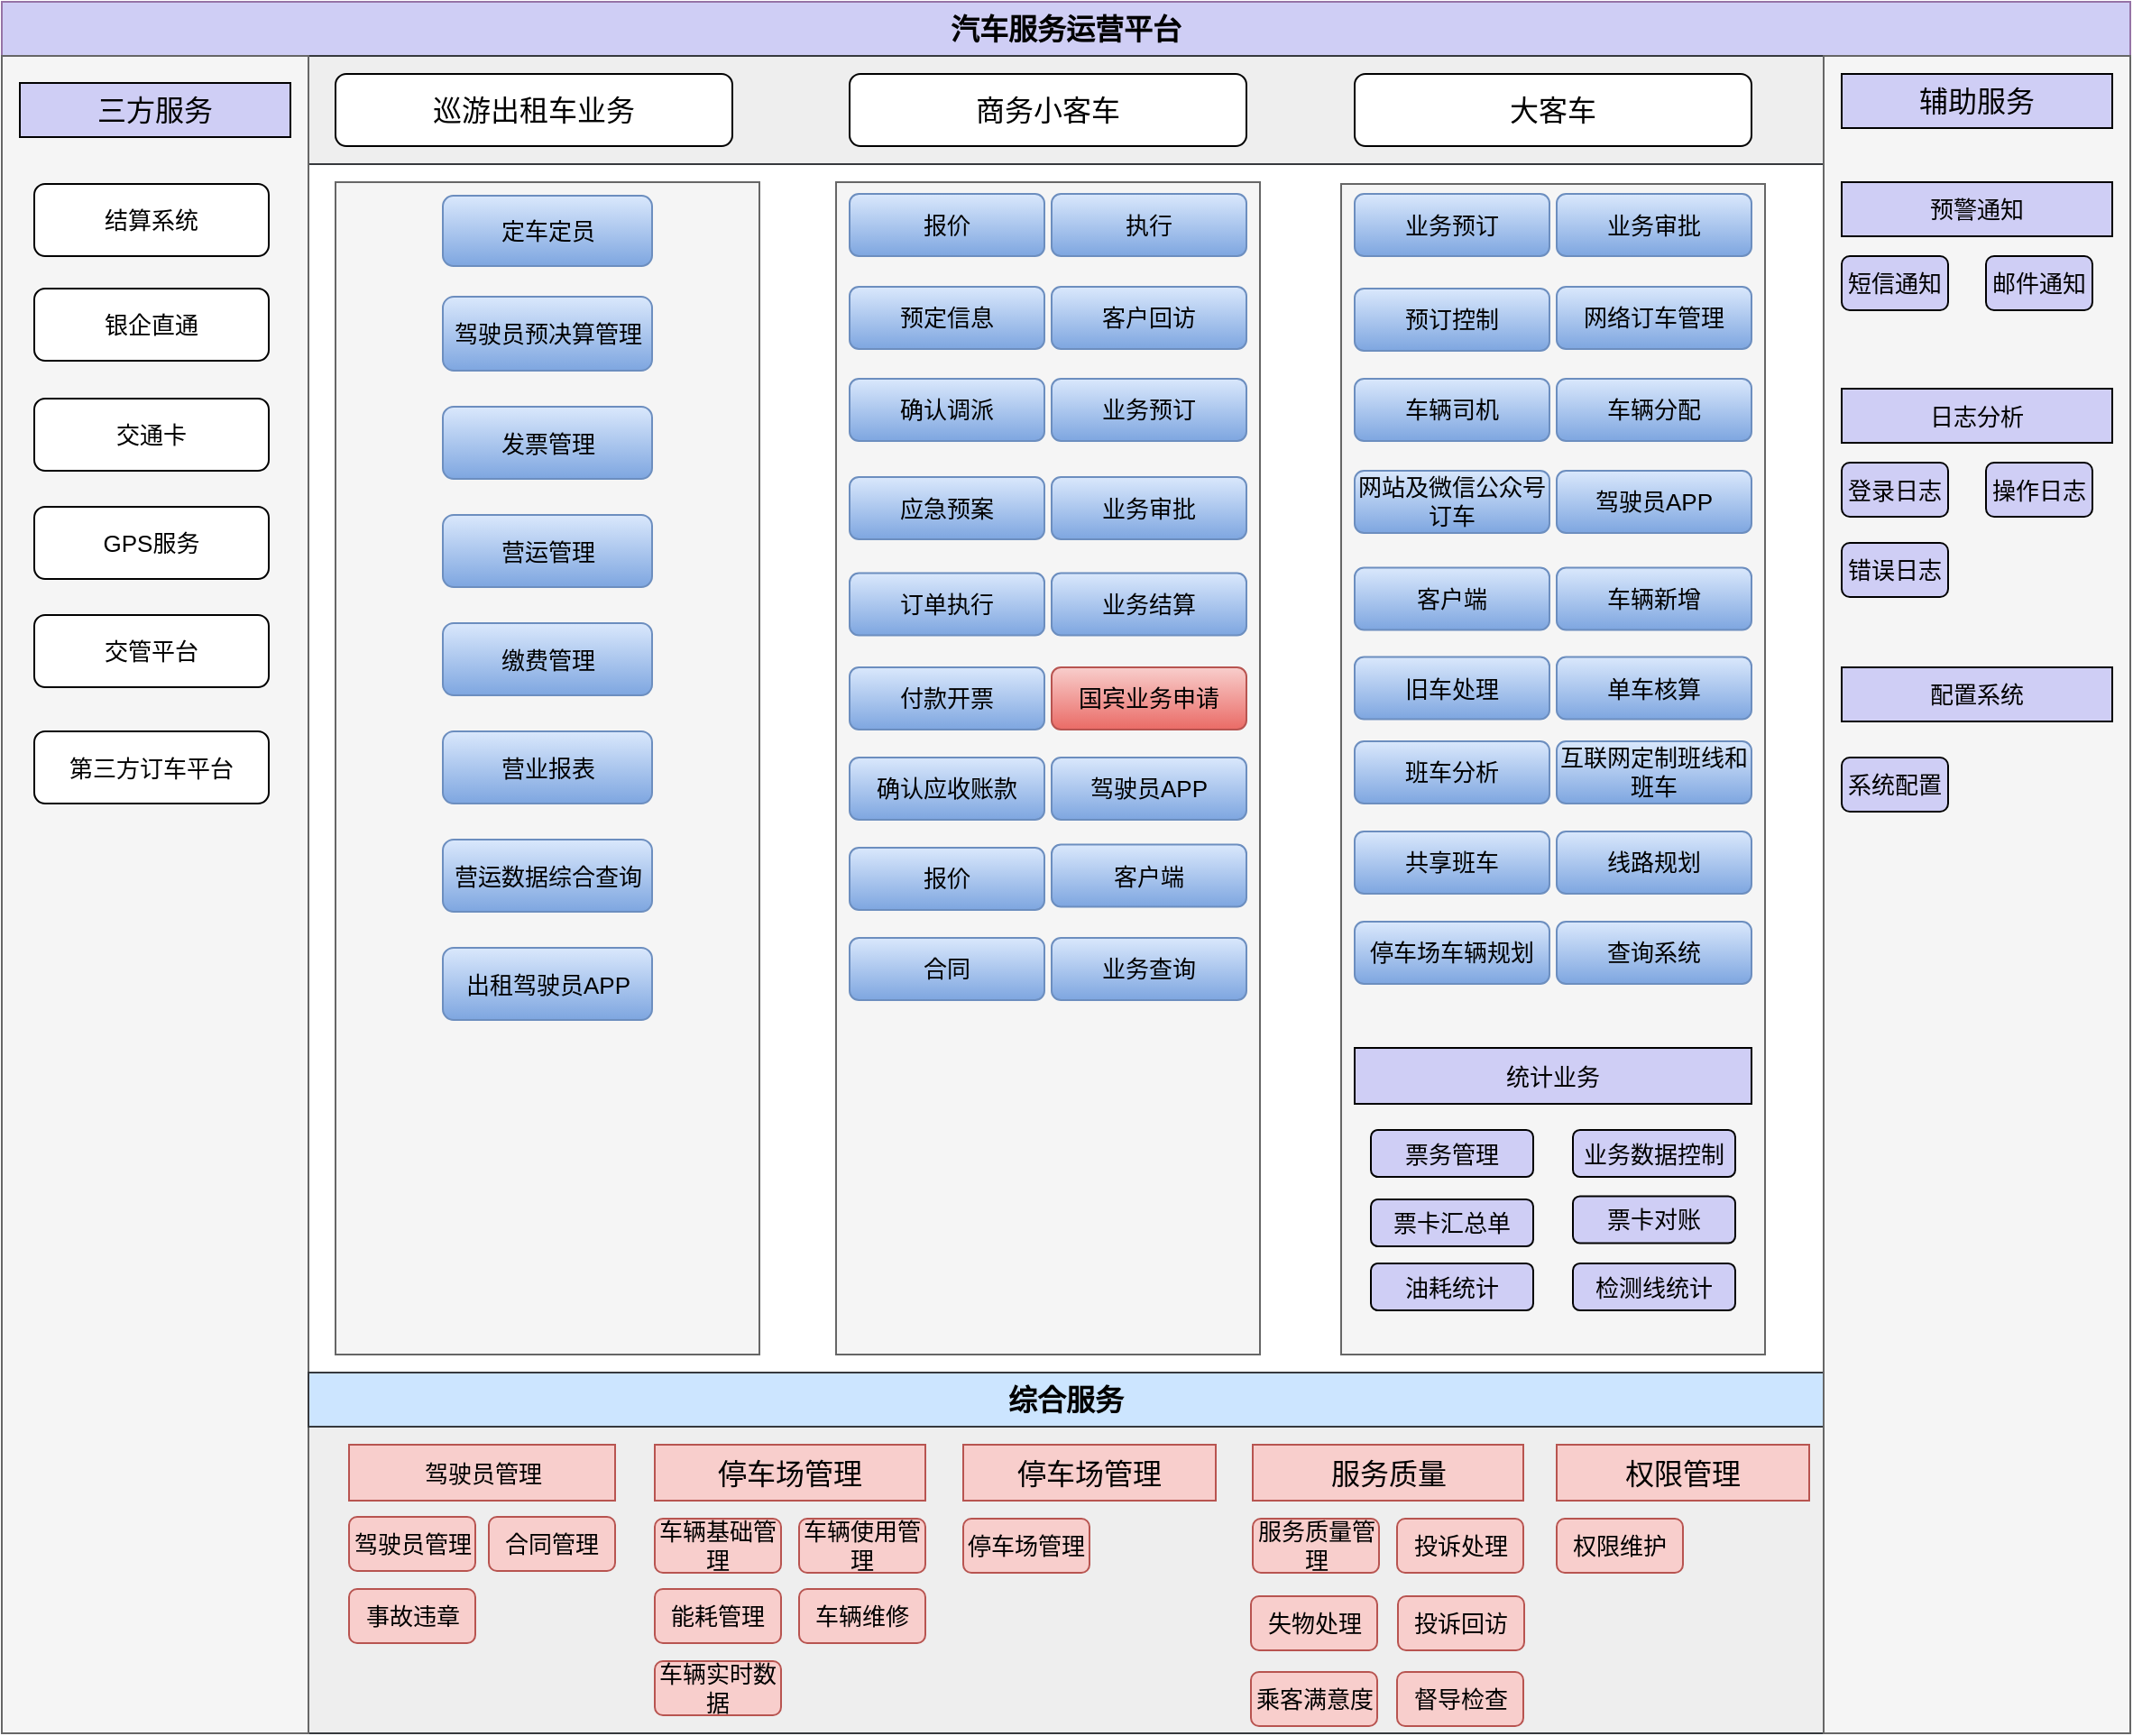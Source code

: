 <mxfile version="16.0.3" type="github">
  <diagram id="PbEHLwvle0bfFOzdE0RF" name="第 1 页">
    <mxGraphModel dx="1422" dy="762" grid="1" gridSize="10" guides="1" tooltips="1" connect="1" arrows="1" fold="1" page="1" pageScale="1" pageWidth="827" pageHeight="1169" math="0" shadow="0">
      <root>
        <mxCell id="0" />
        <mxCell id="1" parent="0" />
        <mxCell id="bQanzyuvM3PR-ToL9I3--1" value="" style="rounded=0;whiteSpace=wrap;html=1;" vertex="1" parent="1">
          <mxGeometry x="220" y="90" width="990" height="960" as="geometry" />
        </mxCell>
        <mxCell id="bQanzyuvM3PR-ToL9I3--2" value="汽车服务运营平台" style="rounded=0;whiteSpace=wrap;html=1;fillColor=#CFCEF5;strokeColor=#9673a6;fontStyle=1;fontSize=16;" vertex="1" parent="1">
          <mxGeometry x="200" y="90" width="1180" height="30" as="geometry" />
        </mxCell>
        <mxCell id="bQanzyuvM3PR-ToL9I3--3" value="" style="rounded=0;whiteSpace=wrap;html=1;fontSize=16;fillColor=#eeeeee;strokeColor=#36393d;" vertex="1" parent="1">
          <mxGeometry x="220" y="120" width="990" height="60" as="geometry" />
        </mxCell>
        <mxCell id="bQanzyuvM3PR-ToL9I3--5" value="巡游出租车业务" style="rounded=1;whiteSpace=wrap;html=1;fontSize=16;" vertex="1" parent="1">
          <mxGeometry x="385" y="130" width="220" height="40" as="geometry" />
        </mxCell>
        <mxCell id="bQanzyuvM3PR-ToL9I3--6" value="商务小客车" style="rounded=1;whiteSpace=wrap;html=1;fontSize=16;" vertex="1" parent="1">
          <mxGeometry x="670" y="130" width="220" height="40" as="geometry" />
        </mxCell>
        <mxCell id="bQanzyuvM3PR-ToL9I3--7" value="大客车" style="rounded=1;whiteSpace=wrap;html=1;fontSize=16;" vertex="1" parent="1">
          <mxGeometry x="950" y="130" width="220" height="40" as="geometry" />
        </mxCell>
        <mxCell id="bQanzyuvM3PR-ToL9I3--8" value="" style="rounded=0;whiteSpace=wrap;html=1;fontSize=16;fillColor=#eeeeee;strokeColor=#36393d;" vertex="1" parent="1">
          <mxGeometry x="370" y="880" width="840" height="170" as="geometry" />
        </mxCell>
        <mxCell id="bQanzyuvM3PR-ToL9I3--24" value="" style="rounded=0;whiteSpace=wrap;html=1;fontSize=16;fillColor=#f5f5f5;strokeColor=#666666;fontColor=#333333;" vertex="1" parent="1">
          <mxGeometry x="200" y="120" width="170" height="930" as="geometry" />
        </mxCell>
        <mxCell id="bQanzyuvM3PR-ToL9I3--25" value="三方服务" style="rounded=0;whiteSpace=wrap;html=1;fontSize=16;fillColor=#CFCEF5;" vertex="1" parent="1">
          <mxGeometry x="210" y="135" width="150" height="30" as="geometry" />
        </mxCell>
        <mxCell id="bQanzyuvM3PR-ToL9I3--26" value="结算系统" style="rounded=1;whiteSpace=wrap;html=1;fontSize=13;" vertex="1" parent="1">
          <mxGeometry x="218" y="191" width="130" height="40" as="geometry" />
        </mxCell>
        <mxCell id="bQanzyuvM3PR-ToL9I3--27" value="银企直通" style="rounded=1;whiteSpace=wrap;html=1;fontSize=13;" vertex="1" parent="1">
          <mxGeometry x="218" y="249" width="130" height="40" as="geometry" />
        </mxCell>
        <mxCell id="bQanzyuvM3PR-ToL9I3--28" value="交通卡" style="rounded=1;whiteSpace=wrap;html=1;fontSize=13;" vertex="1" parent="1">
          <mxGeometry x="218" y="310" width="130" height="40" as="geometry" />
        </mxCell>
        <mxCell id="bQanzyuvM3PR-ToL9I3--29" value="GPS服务" style="rounded=1;whiteSpace=wrap;html=1;fontSize=13;" vertex="1" parent="1">
          <mxGeometry x="218" y="370" width="130" height="40" as="geometry" />
        </mxCell>
        <mxCell id="bQanzyuvM3PR-ToL9I3--30" value="交管平台" style="rounded=1;whiteSpace=wrap;html=1;fontSize=13;" vertex="1" parent="1">
          <mxGeometry x="218" y="430" width="130" height="40" as="geometry" />
        </mxCell>
        <mxCell id="bQanzyuvM3PR-ToL9I3--45" value="" style="rounded=0;whiteSpace=wrap;html=1;fontSize=13;fillColor=#f5f5f5;strokeColor=#666666;fontColor=#333333;" vertex="1" parent="1">
          <mxGeometry x="385" y="190" width="235" height="650" as="geometry" />
        </mxCell>
        <mxCell id="bQanzyuvM3PR-ToL9I3--34" value="定车定员" style="rounded=1;whiteSpace=wrap;html=1;fontSize=13;fillColor=#dae8fc;strokeColor=#6c8ebf;gradientColor=#7ea6e0;" vertex="1" parent="1">
          <mxGeometry x="444.5" y="197.5" width="116" height="39" as="geometry" />
        </mxCell>
        <mxCell id="bQanzyuvM3PR-ToL9I3--35" value="驾驶员预决算管理" style="rounded=1;whiteSpace=wrap;html=1;fontSize=13;fillColor=#dae8fc;strokeColor=#6c8ebf;gradientColor=#7ea6e0;" vertex="1" parent="1">
          <mxGeometry x="444.5" y="253.5" width="116" height="41" as="geometry" />
        </mxCell>
        <mxCell id="bQanzyuvM3PR-ToL9I3--36" value="发票管理" style="rounded=1;whiteSpace=wrap;html=1;fontSize=13;fillColor=#dae8fc;strokeColor=#6c8ebf;gradientColor=#7ea6e0;" vertex="1" parent="1">
          <mxGeometry x="444.5" y="314.5" width="116" height="40" as="geometry" />
        </mxCell>
        <mxCell id="bQanzyuvM3PR-ToL9I3--37" value="营运管理" style="rounded=1;whiteSpace=wrap;html=1;fontSize=13;fillColor=#dae8fc;strokeColor=#6c8ebf;gradientColor=#7ea6e0;" vertex="1" parent="1">
          <mxGeometry x="444.5" y="374.5" width="116" height="40" as="geometry" />
        </mxCell>
        <mxCell id="bQanzyuvM3PR-ToL9I3--38" value="缴费管理" style="rounded=1;whiteSpace=wrap;html=1;fontSize=13;fillColor=#dae8fc;strokeColor=#6c8ebf;gradientColor=#7ea6e0;" vertex="1" parent="1">
          <mxGeometry x="444.5" y="434.5" width="116" height="40" as="geometry" />
        </mxCell>
        <mxCell id="bQanzyuvM3PR-ToL9I3--39" value="营业报表" style="rounded=1;whiteSpace=wrap;html=1;fontSize=13;fillColor=#dae8fc;strokeColor=#6c8ebf;gradientColor=#7ea6e0;" vertex="1" parent="1">
          <mxGeometry x="444.5" y="494.5" width="116" height="40" as="geometry" />
        </mxCell>
        <mxCell id="bQanzyuvM3PR-ToL9I3--41" value="营运数据综合查询" style="rounded=1;whiteSpace=wrap;html=1;fontSize=13;fillColor=#dae8fc;strokeColor=#6c8ebf;gradientColor=#7ea6e0;" vertex="1" parent="1">
          <mxGeometry x="444.5" y="554.5" width="116" height="40" as="geometry" />
        </mxCell>
        <mxCell id="bQanzyuvM3PR-ToL9I3--43" value="出租驾驶员APP" style="rounded=1;whiteSpace=wrap;html=1;fontSize=13;fillColor=#dae8fc;strokeColor=#6c8ebf;gradientColor=#7ea6e0;" vertex="1" parent="1">
          <mxGeometry x="444.5" y="614.5" width="116" height="40" as="geometry" />
        </mxCell>
        <mxCell id="bQanzyuvM3PR-ToL9I3--46" value="第三方订车平台" style="rounded=1;whiteSpace=wrap;html=1;fontSize=13;" vertex="1" parent="1">
          <mxGeometry x="218" y="494.5" width="130" height="40" as="geometry" />
        </mxCell>
        <mxCell id="bQanzyuvM3PR-ToL9I3--47" value="" style="rounded=0;whiteSpace=wrap;html=1;fontSize=13;fillColor=#f5f5f5;strokeColor=#666666;fontColor=#333333;" vertex="1" parent="1">
          <mxGeometry x="662.5" y="190" width="235" height="650" as="geometry" />
        </mxCell>
        <mxCell id="bQanzyuvM3PR-ToL9I3--48" value="报价" style="rounded=1;whiteSpace=wrap;html=1;fontSize=13;fillColor=#dae8fc;strokeColor=#6c8ebf;gradientColor=#7ea6e0;" vertex="1" parent="1">
          <mxGeometry x="670" y="196.5" width="108" height="34.5" as="geometry" />
        </mxCell>
        <mxCell id="bQanzyuvM3PR-ToL9I3--49" value="预定信息" style="rounded=1;whiteSpace=wrap;html=1;fontSize=13;fillColor=#dae8fc;strokeColor=#6c8ebf;gradientColor=#7ea6e0;" vertex="1" parent="1">
          <mxGeometry x="670" y="248" width="108" height="34.5" as="geometry" />
        </mxCell>
        <mxCell id="bQanzyuvM3PR-ToL9I3--50" value="确认调派" style="rounded=1;whiteSpace=wrap;html=1;fontSize=13;fillColor=#dae8fc;strokeColor=#6c8ebf;gradientColor=#7ea6e0;" vertex="1" parent="1">
          <mxGeometry x="670" y="299" width="108" height="34.5" as="geometry" />
        </mxCell>
        <mxCell id="bQanzyuvM3PR-ToL9I3--51" value="应急预案" style="rounded=1;whiteSpace=wrap;html=1;fontSize=13;fillColor=#dae8fc;strokeColor=#6c8ebf;gradientColor=#7ea6e0;" vertex="1" parent="1">
          <mxGeometry x="670" y="353.5" width="108" height="34.5" as="geometry" />
        </mxCell>
        <mxCell id="bQanzyuvM3PR-ToL9I3--52" value="付款开票" style="rounded=1;whiteSpace=wrap;html=1;fontSize=13;fillColor=#dae8fc;strokeColor=#6c8ebf;gradientColor=#7ea6e0;" vertex="1" parent="1">
          <mxGeometry x="670" y="459" width="108" height="34.5" as="geometry" />
        </mxCell>
        <mxCell id="bQanzyuvM3PR-ToL9I3--53" value="确认应收账款" style="rounded=1;whiteSpace=wrap;html=1;fontSize=13;fillColor=#dae8fc;strokeColor=#6c8ebf;gradientColor=#7ea6e0;" vertex="1" parent="1">
          <mxGeometry x="670" y="509" width="108" height="34.5" as="geometry" />
        </mxCell>
        <mxCell id="bQanzyuvM3PR-ToL9I3--55" value="报价" style="rounded=1;whiteSpace=wrap;html=1;fontSize=13;fillColor=#dae8fc;strokeColor=#6c8ebf;gradientColor=#7ea6e0;" vertex="1" parent="1">
          <mxGeometry x="670" y="559" width="108" height="34.5" as="geometry" />
        </mxCell>
        <mxCell id="bQanzyuvM3PR-ToL9I3--56" value="合同" style="rounded=1;whiteSpace=wrap;html=1;fontSize=13;fillColor=#dae8fc;strokeColor=#6c8ebf;gradientColor=#7ea6e0;" vertex="1" parent="1">
          <mxGeometry x="670" y="609" width="108" height="34.5" as="geometry" />
        </mxCell>
        <mxCell id="bQanzyuvM3PR-ToL9I3--57" value="订单执行" style="rounded=1;whiteSpace=wrap;html=1;fontSize=13;fillColor=#dae8fc;strokeColor=#6c8ebf;gradientColor=#7ea6e0;" vertex="1" parent="1">
          <mxGeometry x="670" y="406.75" width="108" height="34.5" as="geometry" />
        </mxCell>
        <mxCell id="bQanzyuvM3PR-ToL9I3--58" value="执行" style="rounded=1;whiteSpace=wrap;html=1;fontSize=13;fillColor=#dae8fc;strokeColor=#6c8ebf;gradientColor=#7ea6e0;" vertex="1" parent="1">
          <mxGeometry x="782" y="196.5" width="108" height="34.5" as="geometry" />
        </mxCell>
        <mxCell id="bQanzyuvM3PR-ToL9I3--59" value="客户回访" style="rounded=1;whiteSpace=wrap;html=1;fontSize=13;fillColor=#dae8fc;strokeColor=#6c8ebf;gradientColor=#7ea6e0;" vertex="1" parent="1">
          <mxGeometry x="782" y="248" width="108" height="34.5" as="geometry" />
        </mxCell>
        <mxCell id="bQanzyuvM3PR-ToL9I3--60" value="业务预订" style="rounded=1;whiteSpace=wrap;html=1;fontSize=13;fillColor=#dae8fc;strokeColor=#6c8ebf;gradientColor=#7ea6e0;" vertex="1" parent="1">
          <mxGeometry x="782" y="299" width="108" height="34.5" as="geometry" />
        </mxCell>
        <mxCell id="bQanzyuvM3PR-ToL9I3--61" value="业务审批" style="rounded=1;whiteSpace=wrap;html=1;fontSize=13;fillColor=#dae8fc;strokeColor=#6c8ebf;gradientColor=#7ea6e0;" vertex="1" parent="1">
          <mxGeometry x="782" y="353.5" width="108" height="34.5" as="geometry" />
        </mxCell>
        <mxCell id="bQanzyuvM3PR-ToL9I3--62" value="业务结算" style="rounded=1;whiteSpace=wrap;html=1;fontSize=13;fillColor=#dae8fc;strokeColor=#6c8ebf;gradientColor=#7ea6e0;" vertex="1" parent="1">
          <mxGeometry x="782" y="406.75" width="108" height="34.5" as="geometry" />
        </mxCell>
        <mxCell id="bQanzyuvM3PR-ToL9I3--63" value="国宾业务申请" style="rounded=1;whiteSpace=wrap;html=1;fontSize=13;fillColor=#f8cecc;strokeColor=#b85450;gradientColor=#ea6b66;" vertex="1" parent="1">
          <mxGeometry x="782" y="459" width="108" height="34.5" as="geometry" />
        </mxCell>
        <mxCell id="bQanzyuvM3PR-ToL9I3--64" value="驾驶员APP" style="rounded=1;whiteSpace=wrap;html=1;fontSize=13;fillColor=#dae8fc;strokeColor=#6c8ebf;gradientColor=#7ea6e0;" vertex="1" parent="1">
          <mxGeometry x="782" y="509" width="108" height="34.5" as="geometry" />
        </mxCell>
        <mxCell id="bQanzyuvM3PR-ToL9I3--65" value="业务查询　" style="rounded=1;whiteSpace=wrap;html=1;fontSize=13;fillColor=#dae8fc;strokeColor=#6c8ebf;gradientColor=#7ea6e0;" vertex="1" parent="1">
          <mxGeometry x="782" y="609" width="108" height="34.5" as="geometry" />
        </mxCell>
        <mxCell id="bQanzyuvM3PR-ToL9I3--66" value="" style="rounded=0;whiteSpace=wrap;html=1;fontSize=13;fillColor=#f5f5f5;strokeColor=#666666;fontColor=#333333;" vertex="1" parent="1">
          <mxGeometry x="942.5" y="191" width="235" height="649" as="geometry" />
        </mxCell>
        <mxCell id="bQanzyuvM3PR-ToL9I3--67" value="业务预订" style="rounded=1;whiteSpace=wrap;html=1;fontSize=13;fillColor=#dae8fc;strokeColor=#6c8ebf;gradientColor=#7ea6e0;" vertex="1" parent="1">
          <mxGeometry x="950" y="196.5" width="108" height="34.5" as="geometry" />
        </mxCell>
        <mxCell id="bQanzyuvM3PR-ToL9I3--68" value="业务审批" style="rounded=1;whiteSpace=wrap;html=1;fontSize=13;fillColor=#dae8fc;strokeColor=#6c8ebf;gradientColor=#7ea6e0;" vertex="1" parent="1">
          <mxGeometry x="1062" y="196.5" width="108" height="34.5" as="geometry" />
        </mxCell>
        <mxCell id="bQanzyuvM3PR-ToL9I3--72" value="预订控制" style="rounded=1;whiteSpace=wrap;html=1;fontSize=13;fillColor=#dae8fc;strokeColor=#6c8ebf;gradientColor=#7ea6e0;" vertex="1" parent="1">
          <mxGeometry x="950" y="249" width="108" height="34.5" as="geometry" />
        </mxCell>
        <mxCell id="bQanzyuvM3PR-ToL9I3--73" value="网络订车管理" style="rounded=1;whiteSpace=wrap;html=1;fontSize=13;fillColor=#dae8fc;strokeColor=#6c8ebf;gradientColor=#7ea6e0;" vertex="1" parent="1">
          <mxGeometry x="1062" y="248" width="108" height="34.5" as="geometry" />
        </mxCell>
        <mxCell id="bQanzyuvM3PR-ToL9I3--74" value="车辆司机" style="rounded=1;whiteSpace=wrap;html=1;fontSize=13;fillColor=#dae8fc;strokeColor=#6c8ebf;gradientColor=#7ea6e0;" vertex="1" parent="1">
          <mxGeometry x="950" y="299" width="108" height="34.5" as="geometry" />
        </mxCell>
        <mxCell id="bQanzyuvM3PR-ToL9I3--75" value="车辆分配" style="rounded=1;whiteSpace=wrap;html=1;fontSize=13;fillColor=#dae8fc;strokeColor=#6c8ebf;gradientColor=#7ea6e0;" vertex="1" parent="1">
          <mxGeometry x="1062" y="299" width="108" height="34.5" as="geometry" />
        </mxCell>
        <mxCell id="bQanzyuvM3PR-ToL9I3--76" value="网站及微信公众号订车" style="rounded=1;whiteSpace=wrap;html=1;fontSize=13;fillColor=#dae8fc;strokeColor=#6c8ebf;gradientColor=#7ea6e0;" vertex="1" parent="1">
          <mxGeometry x="950" y="350" width="108" height="34.5" as="geometry" />
        </mxCell>
        <mxCell id="bQanzyuvM3PR-ToL9I3--77" value="驾驶员APP" style="rounded=1;whiteSpace=wrap;html=1;fontSize=13;fillColor=#dae8fc;strokeColor=#6c8ebf;gradientColor=#7ea6e0;" vertex="1" parent="1">
          <mxGeometry x="1062" y="350" width="108" height="34.5" as="geometry" />
        </mxCell>
        <mxCell id="bQanzyuvM3PR-ToL9I3--78" value="客户端" style="rounded=1;whiteSpace=wrap;html=1;fontSize=13;fillColor=#dae8fc;strokeColor=#6c8ebf;gradientColor=#7ea6e0;" vertex="1" parent="1">
          <mxGeometry x="782" y="557.25" width="108" height="34.5" as="geometry" />
        </mxCell>
        <mxCell id="bQanzyuvM3PR-ToL9I3--79" value="客户端" style="rounded=1;whiteSpace=wrap;html=1;fontSize=13;fillColor=#dae8fc;strokeColor=#6c8ebf;gradientColor=#7ea6e0;" vertex="1" parent="1">
          <mxGeometry x="950" y="403.75" width="108" height="34.5" as="geometry" />
        </mxCell>
        <mxCell id="bQanzyuvM3PR-ToL9I3--80" value="统计业务" style="rounded=0;whiteSpace=wrap;html=1;fontSize=13;fillColor=#CFCEF5;" vertex="1" parent="1">
          <mxGeometry x="950" y="670" width="220" height="31" as="geometry" />
        </mxCell>
        <mxCell id="bQanzyuvM3PR-ToL9I3--81" value="票务管理" style="rounded=1;whiteSpace=wrap;html=1;fontSize=13;fillColor=#CFCEF5;" vertex="1" parent="1">
          <mxGeometry x="959" y="715.5" width="90" height="26" as="geometry" />
        </mxCell>
        <mxCell id="bQanzyuvM3PR-ToL9I3--82" value="业务数据控制" style="rounded=1;whiteSpace=wrap;html=1;fontSize=13;fillColor=#CFCEF5;" vertex="1" parent="1">
          <mxGeometry x="1071" y="715.5" width="90" height="26" as="geometry" />
        </mxCell>
        <mxCell id="bQanzyuvM3PR-ToL9I3--83" value="票卡汇总单" style="rounded=1;whiteSpace=wrap;html=1;fontSize=13;fillColor=#CFCEF5;" vertex="1" parent="1">
          <mxGeometry x="959" y="754" width="90" height="26" as="geometry" />
        </mxCell>
        <mxCell id="bQanzyuvM3PR-ToL9I3--84" value="票卡对账" style="rounded=1;whiteSpace=wrap;html=1;fontSize=13;fillColor=#CFCEF5;" vertex="1" parent="1">
          <mxGeometry x="1071" y="752.25" width="90" height="26" as="geometry" />
        </mxCell>
        <mxCell id="bQanzyuvM3PR-ToL9I3--85" value="油耗统计" style="rounded=1;whiteSpace=wrap;html=1;fontSize=13;fillColor=#CFCEF5;" vertex="1" parent="1">
          <mxGeometry x="959" y="789.5" width="90" height="26" as="geometry" />
        </mxCell>
        <mxCell id="bQanzyuvM3PR-ToL9I3--86" value="检测线统计" style="rounded=1;whiteSpace=wrap;html=1;fontSize=13;fillColor=#CFCEF5;" vertex="1" parent="1">
          <mxGeometry x="1071" y="789.5" width="90" height="26" as="geometry" />
        </mxCell>
        <mxCell id="bQanzyuvM3PR-ToL9I3--87" value="车辆新增" style="rounded=1;whiteSpace=wrap;html=1;fontSize=13;fillColor=#dae8fc;strokeColor=#6c8ebf;gradientColor=#7ea6e0;" vertex="1" parent="1">
          <mxGeometry x="1062" y="403.75" width="108" height="34.5" as="geometry" />
        </mxCell>
        <mxCell id="bQanzyuvM3PR-ToL9I3--89" value="旧车处理" style="rounded=1;whiteSpace=wrap;html=1;fontSize=13;fillColor=#dae8fc;strokeColor=#6c8ebf;gradientColor=#7ea6e0;" vertex="1" parent="1">
          <mxGeometry x="950" y="453.25" width="108" height="34.5" as="geometry" />
        </mxCell>
        <mxCell id="bQanzyuvM3PR-ToL9I3--90" value="单车核算" style="rounded=1;whiteSpace=wrap;html=1;fontSize=13;fillColor=#dae8fc;strokeColor=#6c8ebf;gradientColor=#7ea6e0;" vertex="1" parent="1">
          <mxGeometry x="1062" y="453.25" width="108" height="34.5" as="geometry" />
        </mxCell>
        <mxCell id="bQanzyuvM3PR-ToL9I3--91" value="班车分析" style="rounded=1;whiteSpace=wrap;html=1;fontSize=13;fillColor=#dae8fc;strokeColor=#6c8ebf;gradientColor=#7ea6e0;" vertex="1" parent="1">
          <mxGeometry x="950" y="500" width="108" height="34.5" as="geometry" />
        </mxCell>
        <mxCell id="bQanzyuvM3PR-ToL9I3--92" value="互联网定制班线和班车" style="rounded=1;whiteSpace=wrap;html=1;fontSize=13;fillColor=#dae8fc;strokeColor=#6c8ebf;gradientColor=#7ea6e0;" vertex="1" parent="1">
          <mxGeometry x="1062" y="500" width="108" height="34.5" as="geometry" />
        </mxCell>
        <mxCell id="bQanzyuvM3PR-ToL9I3--94" value="共享班车" style="rounded=1;whiteSpace=wrap;html=1;fontSize=13;fillColor=#dae8fc;strokeColor=#6c8ebf;gradientColor=#7ea6e0;" vertex="1" parent="1">
          <mxGeometry x="950" y="550" width="108" height="34.5" as="geometry" />
        </mxCell>
        <mxCell id="bQanzyuvM3PR-ToL9I3--95" value="线路规划" style="rounded=1;whiteSpace=wrap;html=1;fontSize=13;fillColor=#dae8fc;strokeColor=#6c8ebf;gradientColor=#7ea6e0;" vertex="1" parent="1">
          <mxGeometry x="1062" y="550" width="108" height="34.5" as="geometry" />
        </mxCell>
        <mxCell id="bQanzyuvM3PR-ToL9I3--96" value="综合服务" style="rounded=0;whiteSpace=wrap;html=1;fillColor=#cce5ff;strokeColor=#36393d;fontStyle=1;fontSize=16;" vertex="1" parent="1">
          <mxGeometry x="370" y="850" width="840" height="30" as="geometry" />
        </mxCell>
        <mxCell id="bQanzyuvM3PR-ToL9I3--99" value="停车场车辆规划" style="rounded=1;whiteSpace=wrap;html=1;fontSize=13;fillColor=#dae8fc;strokeColor=#6c8ebf;gradientColor=#7ea6e0;" vertex="1" parent="1">
          <mxGeometry x="950" y="600" width="108" height="34.5" as="geometry" />
        </mxCell>
        <mxCell id="bQanzyuvM3PR-ToL9I3--100" value="查询系统" style="rounded=1;whiteSpace=wrap;html=1;fontSize=13;fillColor=#dae8fc;strokeColor=#6c8ebf;gradientColor=#7ea6e0;" vertex="1" parent="1">
          <mxGeometry x="1062" y="600" width="108" height="34.5" as="geometry" />
        </mxCell>
        <mxCell id="bQanzyuvM3PR-ToL9I3--101" value="驾驶员管理" style="rounded=0;whiteSpace=wrap;html=1;fontSize=13;fillColor=#f8cecc;strokeColor=#b85450;" vertex="1" parent="1">
          <mxGeometry x="392.5" y="890" width="147.5" height="31" as="geometry" />
        </mxCell>
        <mxCell id="bQanzyuvM3PR-ToL9I3--102" value="&lt;span style=&quot;font-size: 16px&quot;&gt;停车场管理&lt;/span&gt;" style="rounded=0;whiteSpace=wrap;html=1;fontSize=13;fillColor=#f8cecc;strokeColor=#b85450;" vertex="1" parent="1">
          <mxGeometry x="733" y="890" width="140" height="31" as="geometry" />
        </mxCell>
        <mxCell id="bQanzyuvM3PR-ToL9I3--104" value="驾驶员管理" style="rounded=1;whiteSpace=wrap;html=1;fontSize=13;fillColor=#f8cecc;strokeColor=#b85450;" vertex="1" parent="1">
          <mxGeometry x="392.5" y="930" width="70" height="30" as="geometry" />
        </mxCell>
        <mxCell id="bQanzyuvM3PR-ToL9I3--105" value="合同管理" style="rounded=1;whiteSpace=wrap;html=1;fontSize=13;fillColor=#f8cecc;strokeColor=#b85450;" vertex="1" parent="1">
          <mxGeometry x="470" y="930" width="70" height="30" as="geometry" />
        </mxCell>
        <mxCell id="bQanzyuvM3PR-ToL9I3--106" value="事故违章" style="rounded=1;whiteSpace=wrap;html=1;fontSize=13;fillColor=#f8cecc;strokeColor=#b85450;" vertex="1" parent="1">
          <mxGeometry x="392.5" y="970" width="70" height="30" as="geometry" />
        </mxCell>
        <mxCell id="bQanzyuvM3PR-ToL9I3--107" value="停车场管理" style="rounded=1;whiteSpace=wrap;html=1;fontSize=13;fillColor=#f8cecc;strokeColor=#b85450;" vertex="1" parent="1">
          <mxGeometry x="733" y="931" width="70" height="30" as="geometry" />
        </mxCell>
        <mxCell id="bQanzyuvM3PR-ToL9I3--110" value="失物处理" style="rounded=1;whiteSpace=wrap;html=1;fontSize=13;fillColor=#f8cecc;strokeColor=#b85450;" vertex="1" parent="1">
          <mxGeometry x="892.5" y="974" width="70" height="30" as="geometry" />
        </mxCell>
        <mxCell id="bQanzyuvM3PR-ToL9I3--111" value="投诉回访" style="rounded=1;whiteSpace=wrap;html=1;fontSize=13;fillColor=#f8cecc;strokeColor=#b85450;" vertex="1" parent="1">
          <mxGeometry x="974" y="974" width="70" height="30" as="geometry" />
        </mxCell>
        <mxCell id="bQanzyuvM3PR-ToL9I3--112" value="乘客满意度" style="rounded=1;whiteSpace=wrap;html=1;fontSize=13;fillColor=#f8cecc;strokeColor=#b85450;" vertex="1" parent="1">
          <mxGeometry x="892.5" y="1016" width="70" height="30" as="geometry" />
        </mxCell>
        <mxCell id="bQanzyuvM3PR-ToL9I3--113" value="督导检查" style="rounded=1;whiteSpace=wrap;html=1;fontSize=13;fillColor=#f8cecc;strokeColor=#b85450;" vertex="1" parent="1">
          <mxGeometry x="973.5" y="1016" width="70" height="30" as="geometry" />
        </mxCell>
        <mxCell id="bQanzyuvM3PR-ToL9I3--114" value="&lt;span style=&quot;font-size: 16px&quot;&gt;停车场管理&lt;/span&gt;" style="rounded=0;whiteSpace=wrap;html=1;fontSize=13;fillColor=#f8cecc;strokeColor=#b85450;" vertex="1" parent="1">
          <mxGeometry x="562" y="890" width="150" height="31" as="geometry" />
        </mxCell>
        <mxCell id="bQanzyuvM3PR-ToL9I3--115" value="车辆基础管理" style="rounded=1;whiteSpace=wrap;html=1;fontSize=13;fillColor=#f8cecc;strokeColor=#b85450;" vertex="1" parent="1">
          <mxGeometry x="562" y="931" width="70" height="30" as="geometry" />
        </mxCell>
        <mxCell id="bQanzyuvM3PR-ToL9I3--116" value="车辆使用管理" style="rounded=1;whiteSpace=wrap;html=1;fontSize=13;fillColor=#f8cecc;strokeColor=#b85450;" vertex="1" parent="1">
          <mxGeometry x="642" y="931" width="70" height="30" as="geometry" />
        </mxCell>
        <mxCell id="bQanzyuvM3PR-ToL9I3--117" value="能耗管理" style="rounded=1;whiteSpace=wrap;html=1;fontSize=13;fillColor=#f8cecc;strokeColor=#b85450;" vertex="1" parent="1">
          <mxGeometry x="562" y="970" width="70" height="30" as="geometry" />
        </mxCell>
        <mxCell id="bQanzyuvM3PR-ToL9I3--118" value="车辆维修" style="rounded=1;whiteSpace=wrap;html=1;fontSize=13;fillColor=#f8cecc;strokeColor=#b85450;" vertex="1" parent="1">
          <mxGeometry x="642" y="970" width="70" height="30" as="geometry" />
        </mxCell>
        <mxCell id="bQanzyuvM3PR-ToL9I3--119" value="车辆实时数据" style="rounded=1;whiteSpace=wrap;html=1;fontSize=13;fillColor=#f8cecc;strokeColor=#b85450;" vertex="1" parent="1">
          <mxGeometry x="562" y="1010" width="70" height="30" as="geometry" />
        </mxCell>
        <mxCell id="bQanzyuvM3PR-ToL9I3--128" value="&lt;span style=&quot;font-size: 16px&quot;&gt;服务质量&lt;/span&gt;" style="rounded=0;whiteSpace=wrap;html=1;fontSize=13;fillColor=#f8cecc;strokeColor=#b85450;" vertex="1" parent="1">
          <mxGeometry x="893.5" y="890" width="150" height="31" as="geometry" />
        </mxCell>
        <mxCell id="bQanzyuvM3PR-ToL9I3--129" value="服务质量管理" style="rounded=1;whiteSpace=wrap;html=1;fontSize=13;fillColor=#f8cecc;strokeColor=#b85450;" vertex="1" parent="1">
          <mxGeometry x="893.5" y="931" width="70" height="30" as="geometry" />
        </mxCell>
        <mxCell id="bQanzyuvM3PR-ToL9I3--130" value="投诉处理" style="rounded=1;whiteSpace=wrap;html=1;fontSize=13;fillColor=#f8cecc;strokeColor=#b85450;" vertex="1" parent="1">
          <mxGeometry x="973.5" y="931" width="70" height="30" as="geometry" />
        </mxCell>
        <mxCell id="bQanzyuvM3PR-ToL9I3--132" value="&lt;span style=&quot;font-size: 16px&quot;&gt;权限管理&lt;/span&gt;" style="rounded=0;whiteSpace=wrap;html=1;fontSize=13;fillColor=#f8cecc;strokeColor=#b85450;" vertex="1" parent="1">
          <mxGeometry x="1062" y="890" width="140" height="31" as="geometry" />
        </mxCell>
        <mxCell id="bQanzyuvM3PR-ToL9I3--133" value="权限维护" style="rounded=1;whiteSpace=wrap;html=1;fontSize=13;fillColor=#f8cecc;strokeColor=#b85450;" vertex="1" parent="1">
          <mxGeometry x="1062" y="931" width="70" height="30" as="geometry" />
        </mxCell>
        <mxCell id="bQanzyuvM3PR-ToL9I3--134" value="" style="rounded=0;whiteSpace=wrap;html=1;fontSize=13;fillColor=#f5f5f5;fontColor=#333333;strokeColor=#666666;" vertex="1" parent="1">
          <mxGeometry x="1210" y="120" width="170" height="930" as="geometry" />
        </mxCell>
        <mxCell id="bQanzyuvM3PR-ToL9I3--135" value="辅助服务" style="rounded=0;whiteSpace=wrap;html=1;fontSize=16;fillColor=#CFCEF5;" vertex="1" parent="1">
          <mxGeometry x="1220" y="130" width="150" height="30" as="geometry" />
        </mxCell>
        <mxCell id="bQanzyuvM3PR-ToL9I3--136" value="预警通知" style="rounded=0;whiteSpace=wrap;html=1;fontSize=13;fillColor=#CFCEF5;" vertex="1" parent="1">
          <mxGeometry x="1220" y="190" width="150" height="30" as="geometry" />
        </mxCell>
        <mxCell id="bQanzyuvM3PR-ToL9I3--137" value="短信通知" style="rounded=1;whiteSpace=wrap;html=1;fontSize=13;fillColor=#CFCEF5;" vertex="1" parent="1">
          <mxGeometry x="1220" y="231" width="59" height="30" as="geometry" />
        </mxCell>
        <mxCell id="bQanzyuvM3PR-ToL9I3--138" value="邮件通知" style="rounded=1;whiteSpace=wrap;html=1;fontSize=13;fillColor=#CFCEF5;" vertex="1" parent="1">
          <mxGeometry x="1300" y="231" width="59" height="30" as="geometry" />
        </mxCell>
        <mxCell id="bQanzyuvM3PR-ToL9I3--139" value="日志分析" style="rounded=0;whiteSpace=wrap;html=1;fontSize=13;fillColor=#CFCEF5;" vertex="1" parent="1">
          <mxGeometry x="1220" y="304.5" width="150" height="30" as="geometry" />
        </mxCell>
        <mxCell id="bQanzyuvM3PR-ToL9I3--140" value="登录日志" style="rounded=1;whiteSpace=wrap;html=1;fontSize=13;fillColor=#CFCEF5;" vertex="1" parent="1">
          <mxGeometry x="1220" y="345.5" width="59" height="30" as="geometry" />
        </mxCell>
        <mxCell id="bQanzyuvM3PR-ToL9I3--141" value="操作日志" style="rounded=1;whiteSpace=wrap;html=1;fontSize=13;fillColor=#CFCEF5;" vertex="1" parent="1">
          <mxGeometry x="1300" y="345.5" width="59" height="30" as="geometry" />
        </mxCell>
        <mxCell id="bQanzyuvM3PR-ToL9I3--143" value="错误日志" style="rounded=1;whiteSpace=wrap;html=1;fontSize=13;fillColor=#CFCEF5;" vertex="1" parent="1">
          <mxGeometry x="1220" y="390" width="59" height="30" as="geometry" />
        </mxCell>
        <mxCell id="bQanzyuvM3PR-ToL9I3--145" value="配置系统" style="rounded=0;whiteSpace=wrap;html=1;fontSize=13;fillColor=#CFCEF5;" vertex="1" parent="1">
          <mxGeometry x="1220" y="459" width="150" height="30" as="geometry" />
        </mxCell>
        <mxCell id="bQanzyuvM3PR-ToL9I3--146" value="系统配置" style="rounded=1;whiteSpace=wrap;html=1;fontSize=13;fillColor=#CFCEF5;" vertex="1" parent="1">
          <mxGeometry x="1220" y="509" width="59" height="30" as="geometry" />
        </mxCell>
      </root>
    </mxGraphModel>
  </diagram>
</mxfile>
